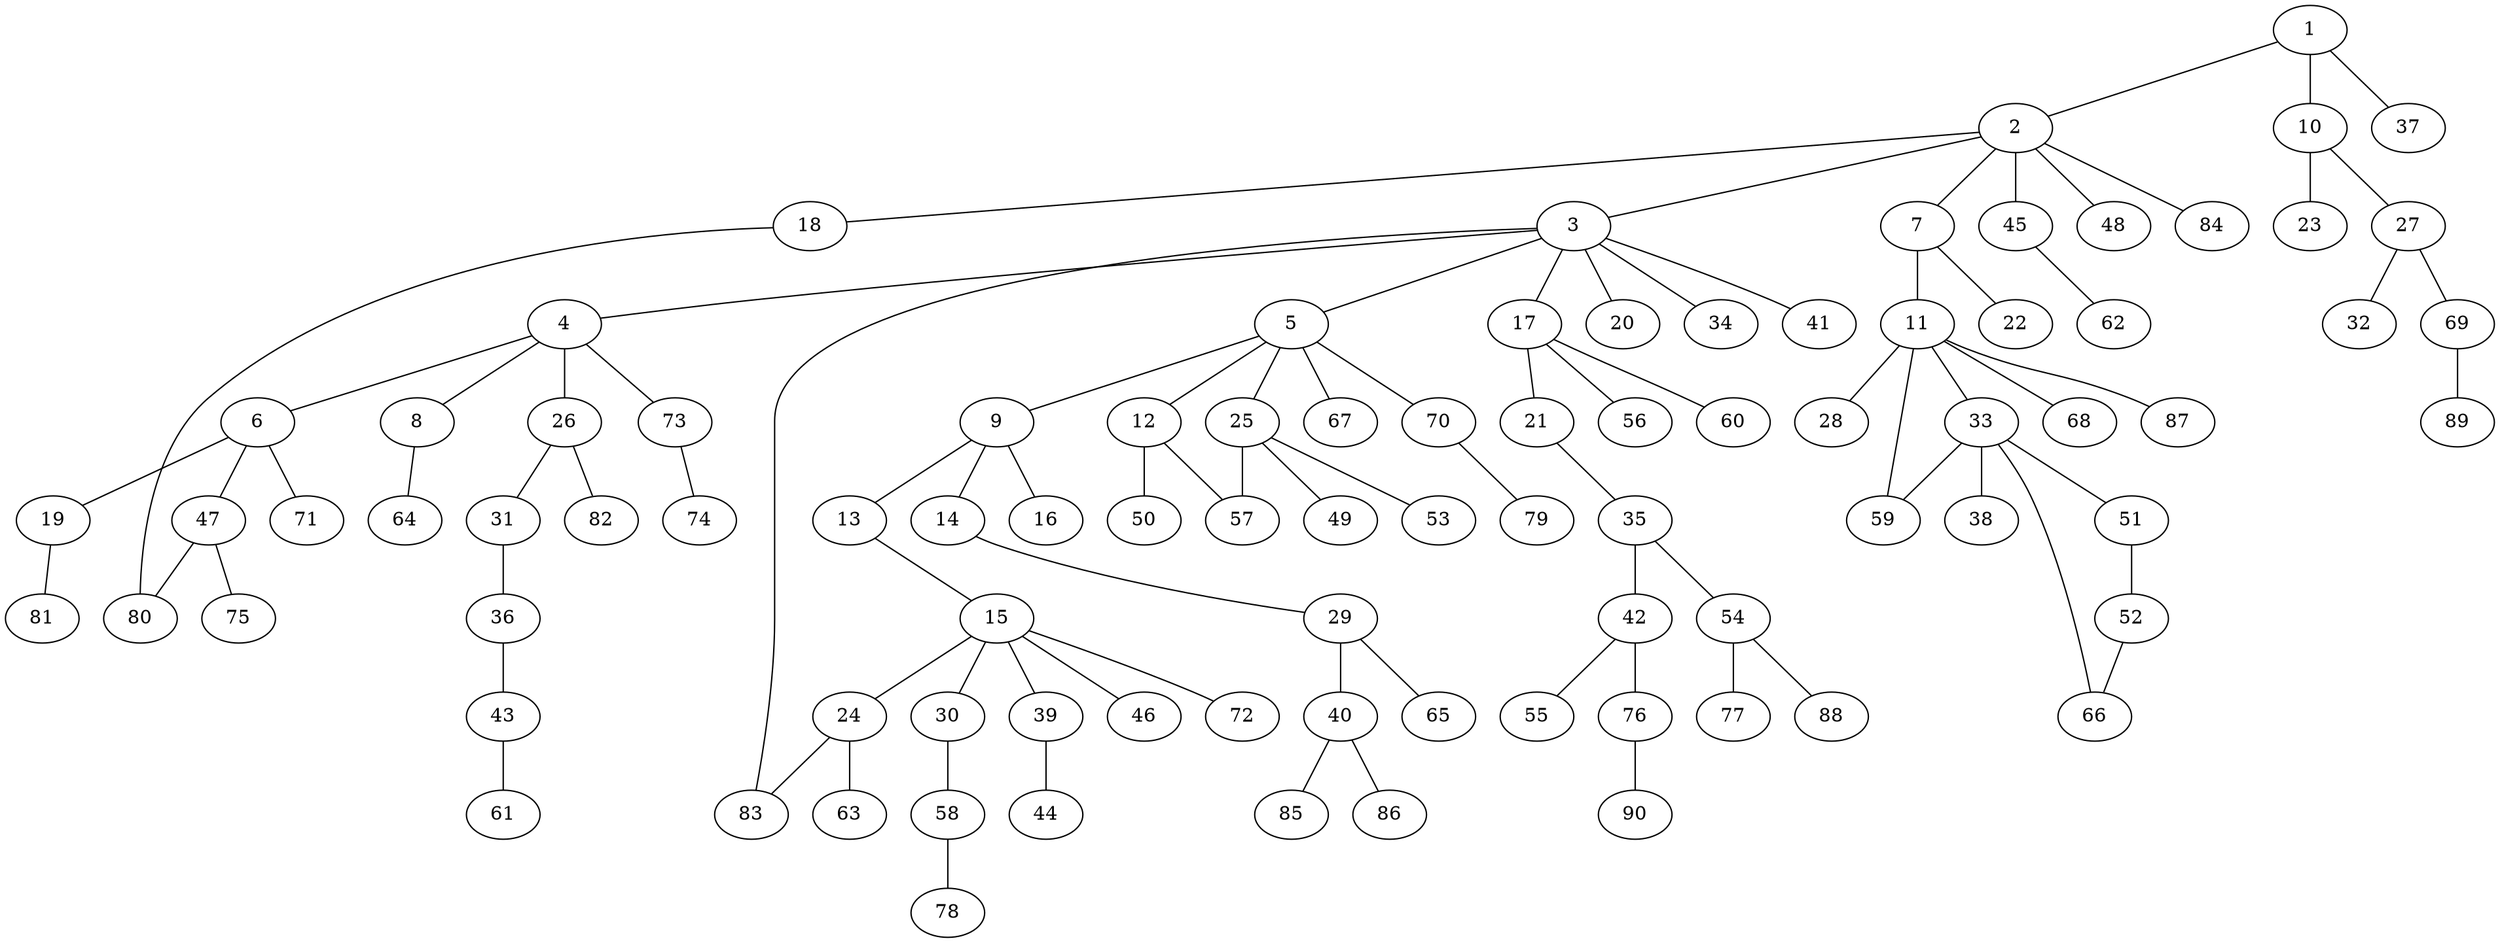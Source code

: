 graph graphname {1--2
1--10
1--37
2--3
2--7
2--18
2--45
2--48
2--84
3--4
3--5
3--17
3--20
3--34
3--41
3--83
4--6
4--8
4--26
4--73
5--9
5--12
5--25
5--67
5--70
6--19
6--47
6--71
7--11
7--22
8--64
9--13
9--14
9--16
10--23
10--27
11--28
11--33
11--59
11--68
11--87
12--50
12--57
13--15
14--29
15--24
15--30
15--39
15--46
15--72
17--21
17--56
17--60
18--80
19--81
21--35
24--63
24--83
25--49
25--53
25--57
26--31
26--82
27--32
27--69
29--40
29--65
30--58
31--36
33--38
33--51
33--59
33--66
35--42
35--54
36--43
39--44
40--85
40--86
42--55
42--76
43--61
45--62
47--75
47--80
51--52
52--66
54--77
54--88
58--78
69--89
70--79
73--74
76--90
}